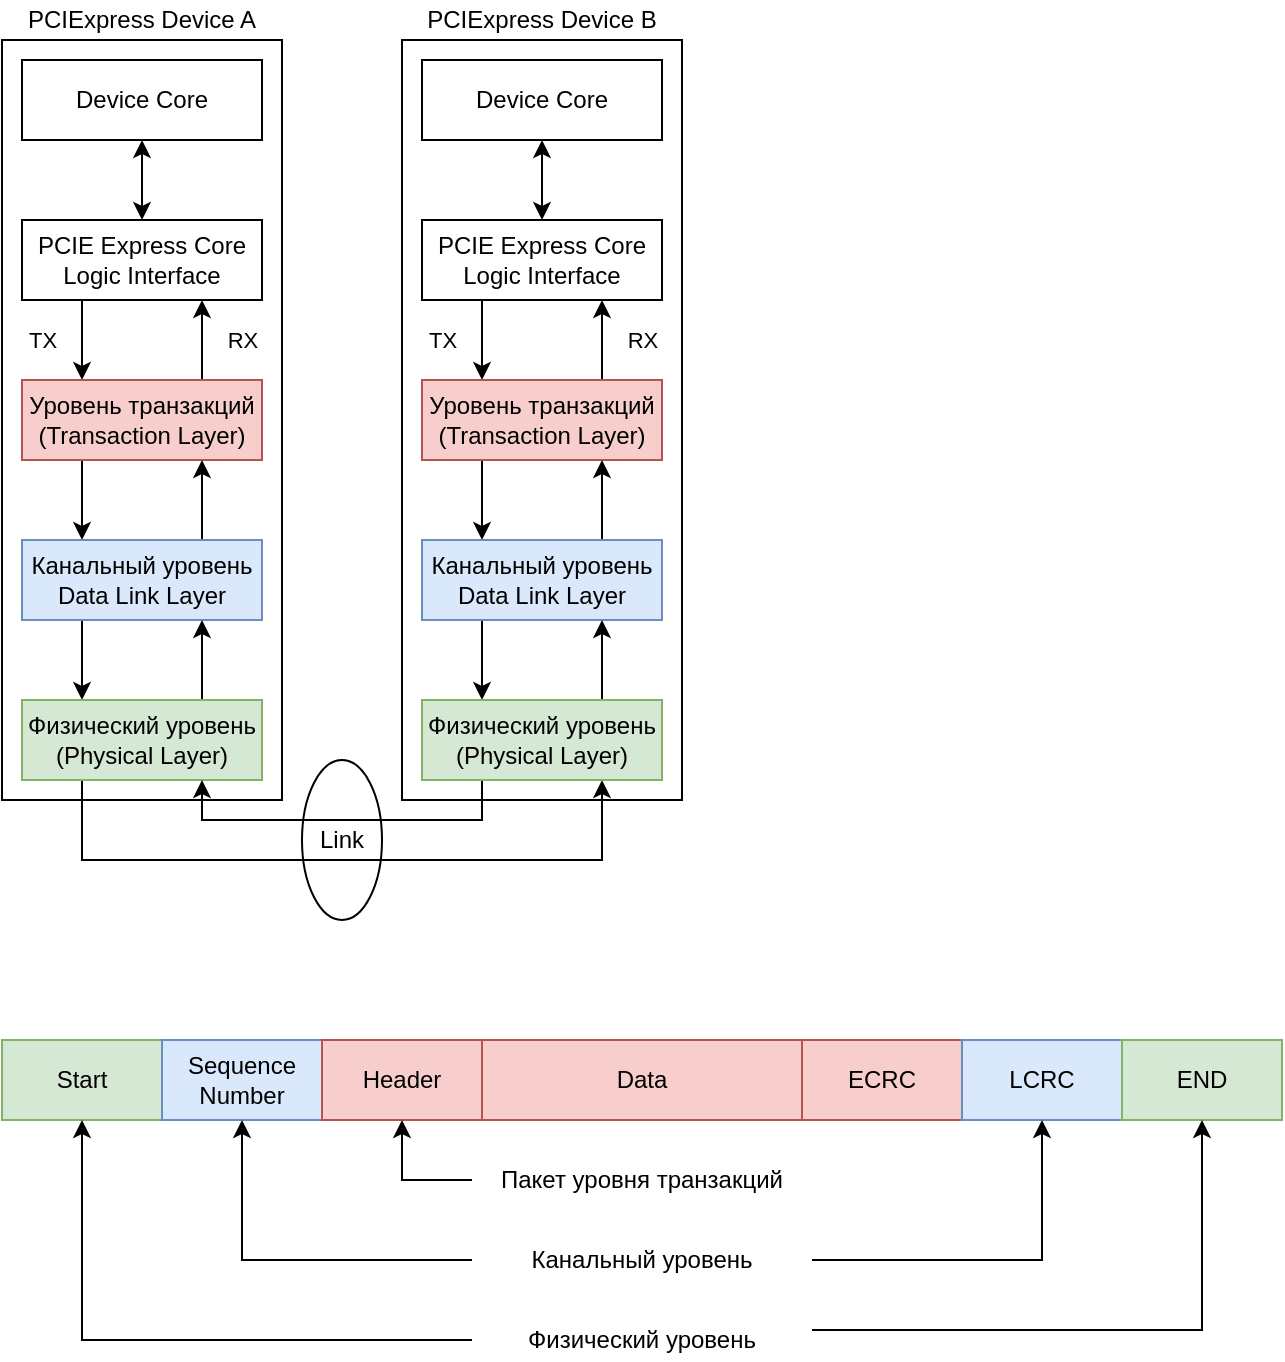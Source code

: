 <mxfile version="14.9.9" type="device"><diagram id="Y37vOt7BlEggfZ7gWae3" name="Page-1"><mxGraphModel dx="1422" dy="834" grid="1" gridSize="10" guides="1" tooltips="1" connect="1" arrows="1" fold="1" page="1" pageScale="1" pageWidth="827" pageHeight="1169" math="0" shadow="0"><root><mxCell id="0"/><mxCell id="1" parent="0"/><mxCell id="6ZKeXBTlNfHTLHXJJAaK-1" value="PCIExpress Device A" style="text;html=1;strokeColor=none;fillColor=none;align=center;verticalAlign=middle;whiteSpace=wrap;rounded=0;" vertex="1" parent="1"><mxGeometry x="50" y="40" width="120" height="20" as="geometry"/></mxCell><mxCell id="6ZKeXBTlNfHTLHXJJAaK-2" value="PCIExpress Device B" style="text;html=1;strokeColor=none;fillColor=none;align=center;verticalAlign=middle;whiteSpace=wrap;rounded=0;" vertex="1" parent="1"><mxGeometry x="250" y="40" width="120" height="20" as="geometry"/></mxCell><mxCell id="6ZKeXBTlNfHTLHXJJAaK-3" value="Device Core" style="rounded=0;whiteSpace=wrap;html=1;" vertex="1" parent="1"><mxGeometry x="50" y="70" width="120" height="40" as="geometry"/></mxCell><mxCell id="6ZKeXBTlNfHTLHXJJAaK-12" value="TX" style="edgeStyle=orthogonalEdgeStyle;rounded=0;orthogonalLoop=1;jettySize=auto;html=1;exitX=0.25;exitY=1;exitDx=0;exitDy=0;entryX=0.25;entryY=0;entryDx=0;entryDy=0;" edge="1" parent="1" source="6ZKeXBTlNfHTLHXJJAaK-4" target="6ZKeXBTlNfHTLHXJJAaK-5"><mxGeometry y="-20" relative="1" as="geometry"><mxPoint as="offset"/></mxGeometry></mxCell><mxCell id="6ZKeXBTlNfHTLHXJJAaK-14" style="edgeStyle=orthogonalEdgeStyle;rounded=0;orthogonalLoop=1;jettySize=auto;html=1;exitX=0.5;exitY=0;exitDx=0;exitDy=0;entryX=0.5;entryY=1;entryDx=0;entryDy=0;startArrow=classic;startFill=1;" edge="1" parent="1" source="6ZKeXBTlNfHTLHXJJAaK-4" target="6ZKeXBTlNfHTLHXJJAaK-3"><mxGeometry relative="1" as="geometry"/></mxCell><mxCell id="6ZKeXBTlNfHTLHXJJAaK-4" value="PCIE Express Core&lt;br&gt;Logic Interface" style="rounded=0;whiteSpace=wrap;html=1;" vertex="1" parent="1"><mxGeometry x="50" y="150" width="120" height="40" as="geometry"/></mxCell><mxCell id="6ZKeXBTlNfHTLHXJJAaK-10" style="edgeStyle=orthogonalEdgeStyle;rounded=0;orthogonalLoop=1;jettySize=auto;html=1;exitX=0.25;exitY=1;exitDx=0;exitDy=0;entryX=0.25;entryY=0;entryDx=0;entryDy=0;" edge="1" parent="1" source="6ZKeXBTlNfHTLHXJJAaK-5" target="6ZKeXBTlNfHTLHXJJAaK-6"><mxGeometry relative="1" as="geometry"/></mxCell><mxCell id="6ZKeXBTlNfHTLHXJJAaK-13" value="RX" style="edgeStyle=orthogonalEdgeStyle;rounded=0;orthogonalLoop=1;jettySize=auto;html=1;exitX=0.75;exitY=0;exitDx=0;exitDy=0;entryX=0.75;entryY=1;entryDx=0;entryDy=0;" edge="1" parent="1" source="6ZKeXBTlNfHTLHXJJAaK-5" target="6ZKeXBTlNfHTLHXJJAaK-4"><mxGeometry y="-20" relative="1" as="geometry"><mxPoint as="offset"/></mxGeometry></mxCell><mxCell id="6ZKeXBTlNfHTLHXJJAaK-5" value="Уровень транзакций (Transaction Layer)" style="rounded=0;whiteSpace=wrap;html=1;fillColor=#f8cecc;strokeColor=#b85450;" vertex="1" parent="1"><mxGeometry x="50" y="230" width="120" height="40" as="geometry"/></mxCell><mxCell id="6ZKeXBTlNfHTLHXJJAaK-8" style="edgeStyle=orthogonalEdgeStyle;rounded=0;orthogonalLoop=1;jettySize=auto;html=1;exitX=0.25;exitY=1;exitDx=0;exitDy=0;entryX=0.25;entryY=0;entryDx=0;entryDy=0;" edge="1" parent="1" source="6ZKeXBTlNfHTLHXJJAaK-6" target="6ZKeXBTlNfHTLHXJJAaK-7"><mxGeometry relative="1" as="geometry"/></mxCell><mxCell id="6ZKeXBTlNfHTLHXJJAaK-11" style="edgeStyle=orthogonalEdgeStyle;rounded=0;orthogonalLoop=1;jettySize=auto;html=1;exitX=0.75;exitY=0;exitDx=0;exitDy=0;entryX=0.75;entryY=1;entryDx=0;entryDy=0;" edge="1" parent="1" source="6ZKeXBTlNfHTLHXJJAaK-6" target="6ZKeXBTlNfHTLHXJJAaK-5"><mxGeometry relative="1" as="geometry"/></mxCell><mxCell id="6ZKeXBTlNfHTLHXJJAaK-6" value="Канальный уровень&lt;br&gt;Data Link Layer" style="rounded=0;whiteSpace=wrap;html=1;fillColor=#dae8fc;strokeColor=#6c8ebf;" vertex="1" parent="1"><mxGeometry x="50" y="310" width="120" height="40" as="geometry"/></mxCell><mxCell id="6ZKeXBTlNfHTLHXJJAaK-9" style="edgeStyle=orthogonalEdgeStyle;rounded=0;orthogonalLoop=1;jettySize=auto;html=1;exitX=0.75;exitY=0;exitDx=0;exitDy=0;entryX=0.75;entryY=1;entryDx=0;entryDy=0;" edge="1" parent="1" source="6ZKeXBTlNfHTLHXJJAaK-7" target="6ZKeXBTlNfHTLHXJJAaK-6"><mxGeometry relative="1" as="geometry"/></mxCell><mxCell id="6ZKeXBTlNfHTLHXJJAaK-28" style="edgeStyle=orthogonalEdgeStyle;rounded=0;orthogonalLoop=1;jettySize=auto;html=1;exitX=0.25;exitY=1;exitDx=0;exitDy=0;entryX=0.75;entryY=1;entryDx=0;entryDy=0;startArrow=none;startFill=0;" edge="1" parent="1" source="6ZKeXBTlNfHTLHXJJAaK-7" target="6ZKeXBTlNfHTLHXJJAaK-26"><mxGeometry relative="1" as="geometry"><Array as="points"><mxPoint x="80" y="470"/><mxPoint x="340" y="470"/></Array></mxGeometry></mxCell><mxCell id="6ZKeXBTlNfHTLHXJJAaK-7" value="Физический уровень&lt;br&gt;(Physical Layer)" style="rounded=0;whiteSpace=wrap;html=1;fillColor=#d5e8d4;strokeColor=#82b366;" vertex="1" parent="1"><mxGeometry x="50" y="390" width="120" height="40" as="geometry"/></mxCell><mxCell id="6ZKeXBTlNfHTLHXJJAaK-15" value="Device Core" style="rounded=0;whiteSpace=wrap;html=1;" vertex="1" parent="1"><mxGeometry x="250" y="70" width="120" height="40" as="geometry"/></mxCell><mxCell id="6ZKeXBTlNfHTLHXJJAaK-16" value="TX" style="edgeStyle=orthogonalEdgeStyle;rounded=0;orthogonalLoop=1;jettySize=auto;html=1;exitX=0.25;exitY=1;exitDx=0;exitDy=0;entryX=0.25;entryY=0;entryDx=0;entryDy=0;" edge="1" source="6ZKeXBTlNfHTLHXJJAaK-18" target="6ZKeXBTlNfHTLHXJJAaK-21" parent="1"><mxGeometry y="-20" relative="1" as="geometry"><mxPoint as="offset"/></mxGeometry></mxCell><mxCell id="6ZKeXBTlNfHTLHXJJAaK-17" style="edgeStyle=orthogonalEdgeStyle;rounded=0;orthogonalLoop=1;jettySize=auto;html=1;exitX=0.5;exitY=0;exitDx=0;exitDy=0;entryX=0.5;entryY=1;entryDx=0;entryDy=0;startArrow=classic;startFill=1;" edge="1" source="6ZKeXBTlNfHTLHXJJAaK-18" target="6ZKeXBTlNfHTLHXJJAaK-15" parent="1"><mxGeometry relative="1" as="geometry"/></mxCell><mxCell id="6ZKeXBTlNfHTLHXJJAaK-18" value="PCIE Express Core&lt;br&gt;Logic Interface" style="rounded=0;whiteSpace=wrap;html=1;" vertex="1" parent="1"><mxGeometry x="250" y="150" width="120" height="40" as="geometry"/></mxCell><mxCell id="6ZKeXBTlNfHTLHXJJAaK-19" style="edgeStyle=orthogonalEdgeStyle;rounded=0;orthogonalLoop=1;jettySize=auto;html=1;exitX=0.25;exitY=1;exitDx=0;exitDy=0;entryX=0.25;entryY=0;entryDx=0;entryDy=0;" edge="1" source="6ZKeXBTlNfHTLHXJJAaK-21" target="6ZKeXBTlNfHTLHXJJAaK-24" parent="1"><mxGeometry relative="1" as="geometry"/></mxCell><mxCell id="6ZKeXBTlNfHTLHXJJAaK-20" value="RX" style="edgeStyle=orthogonalEdgeStyle;rounded=0;orthogonalLoop=1;jettySize=auto;html=1;exitX=0.75;exitY=0;exitDx=0;exitDy=0;entryX=0.75;entryY=1;entryDx=0;entryDy=0;" edge="1" source="6ZKeXBTlNfHTLHXJJAaK-21" target="6ZKeXBTlNfHTLHXJJAaK-18" parent="1"><mxGeometry y="-20" relative="1" as="geometry"><mxPoint as="offset"/></mxGeometry></mxCell><mxCell id="6ZKeXBTlNfHTLHXJJAaK-21" value="Уровень транзакций (Transaction Layer)" style="rounded=0;whiteSpace=wrap;html=1;fillColor=#f8cecc;strokeColor=#b85450;" vertex="1" parent="1"><mxGeometry x="250" y="230" width="120" height="40" as="geometry"/></mxCell><mxCell id="6ZKeXBTlNfHTLHXJJAaK-22" style="edgeStyle=orthogonalEdgeStyle;rounded=0;orthogonalLoop=1;jettySize=auto;html=1;exitX=0.25;exitY=1;exitDx=0;exitDy=0;entryX=0.25;entryY=0;entryDx=0;entryDy=0;" edge="1" source="6ZKeXBTlNfHTLHXJJAaK-24" target="6ZKeXBTlNfHTLHXJJAaK-26" parent="1"><mxGeometry relative="1" as="geometry"/></mxCell><mxCell id="6ZKeXBTlNfHTLHXJJAaK-23" style="edgeStyle=orthogonalEdgeStyle;rounded=0;orthogonalLoop=1;jettySize=auto;html=1;exitX=0.75;exitY=0;exitDx=0;exitDy=0;entryX=0.75;entryY=1;entryDx=0;entryDy=0;" edge="1" source="6ZKeXBTlNfHTLHXJJAaK-24" target="6ZKeXBTlNfHTLHXJJAaK-21" parent="1"><mxGeometry relative="1" as="geometry"/></mxCell><mxCell id="6ZKeXBTlNfHTLHXJJAaK-24" value="Канальный уровень&lt;br&gt;Data Link Layer" style="rounded=0;whiteSpace=wrap;html=1;fillColor=#dae8fc;strokeColor=#6c8ebf;" vertex="1" parent="1"><mxGeometry x="250" y="310" width="120" height="40" as="geometry"/></mxCell><mxCell id="6ZKeXBTlNfHTLHXJJAaK-25" style="edgeStyle=orthogonalEdgeStyle;rounded=0;orthogonalLoop=1;jettySize=auto;html=1;exitX=0.75;exitY=0;exitDx=0;exitDy=0;entryX=0.75;entryY=1;entryDx=0;entryDy=0;" edge="1" source="6ZKeXBTlNfHTLHXJJAaK-26" target="6ZKeXBTlNfHTLHXJJAaK-24" parent="1"><mxGeometry relative="1" as="geometry"/></mxCell><mxCell id="6ZKeXBTlNfHTLHXJJAaK-27" style="edgeStyle=orthogonalEdgeStyle;rounded=0;orthogonalLoop=1;jettySize=auto;html=1;exitX=0.25;exitY=1;exitDx=0;exitDy=0;entryX=0.75;entryY=1;entryDx=0;entryDy=0;startArrow=none;startFill=0;" edge="1" parent="1" source="6ZKeXBTlNfHTLHXJJAaK-26" target="6ZKeXBTlNfHTLHXJJAaK-7"><mxGeometry relative="1" as="geometry"/></mxCell><mxCell id="6ZKeXBTlNfHTLHXJJAaK-26" value="Физический уровень&lt;br&gt;(Physical Layer)" style="rounded=0;whiteSpace=wrap;html=1;fillColor=#d5e8d4;strokeColor=#82b366;" vertex="1" parent="1"><mxGeometry x="250" y="390" width="120" height="40" as="geometry"/></mxCell><mxCell id="6ZKeXBTlNfHTLHXJJAaK-29" value="Link" style="ellipse;whiteSpace=wrap;html=1;fillColor=none;" vertex="1" parent="1"><mxGeometry x="190" y="420" width="40" height="80" as="geometry"/></mxCell><mxCell id="6ZKeXBTlNfHTLHXJJAaK-31" value="" style="rounded=0;whiteSpace=wrap;html=1;fillColor=none;" vertex="1" parent="1"><mxGeometry x="240" y="60" width="140" height="380" as="geometry"/></mxCell><mxCell id="6ZKeXBTlNfHTLHXJJAaK-32" value="" style="rounded=0;whiteSpace=wrap;html=1;fillColor=none;" vertex="1" parent="1"><mxGeometry x="40" y="60" width="140" height="380" as="geometry"/></mxCell><mxCell id="6ZKeXBTlNfHTLHXJJAaK-33" value="Start" style="rounded=0;whiteSpace=wrap;html=1;fillColor=#d5e8d4;strokeColor=#82b366;" vertex="1" parent="1"><mxGeometry x="40" y="560" width="80" height="40" as="geometry"/></mxCell><mxCell id="6ZKeXBTlNfHTLHXJJAaK-34" value="Sequence Number" style="rounded=0;whiteSpace=wrap;html=1;fillColor=#dae8fc;strokeColor=#6c8ebf;" vertex="1" parent="1"><mxGeometry x="120" y="560" width="80" height="40" as="geometry"/></mxCell><mxCell id="6ZKeXBTlNfHTLHXJJAaK-35" value="Header" style="rounded=0;whiteSpace=wrap;html=1;fillColor=#f8cecc;strokeColor=#b85450;" vertex="1" parent="1"><mxGeometry x="200" y="560" width="80" height="40" as="geometry"/></mxCell><mxCell id="6ZKeXBTlNfHTLHXJJAaK-36" value="Data" style="rounded=0;whiteSpace=wrap;html=1;fillColor=#f8cecc;strokeColor=#b85450;" vertex="1" parent="1"><mxGeometry x="280" y="560" width="160" height="40" as="geometry"/></mxCell><mxCell id="6ZKeXBTlNfHTLHXJJAaK-37" value="ECRC" style="rounded=0;whiteSpace=wrap;html=1;fillColor=#f8cecc;strokeColor=#b85450;" vertex="1" parent="1"><mxGeometry x="440" y="560" width="80" height="40" as="geometry"/></mxCell><mxCell id="6ZKeXBTlNfHTLHXJJAaK-38" value="LCRC" style="rounded=0;whiteSpace=wrap;html=1;fillColor=#dae8fc;strokeColor=#6c8ebf;" vertex="1" parent="1"><mxGeometry x="520" y="560" width="80" height="40" as="geometry"/></mxCell><mxCell id="6ZKeXBTlNfHTLHXJJAaK-39" value="END" style="rounded=0;whiteSpace=wrap;html=1;fillColor=#d5e8d4;strokeColor=#82b366;" vertex="1" parent="1"><mxGeometry x="600" y="560" width="80" height="40" as="geometry"/></mxCell><mxCell id="6ZKeXBTlNfHTLHXJJAaK-47" style="edgeStyle=orthogonalEdgeStyle;rounded=0;orthogonalLoop=1;jettySize=auto;html=1;exitX=0;exitY=0.5;exitDx=0;exitDy=0;entryX=0.5;entryY=1;entryDx=0;entryDy=0;startArrow=none;startFill=0;" edge="1" parent="1" source="6ZKeXBTlNfHTLHXJJAaK-40" target="6ZKeXBTlNfHTLHXJJAaK-35"><mxGeometry relative="1" as="geometry"/></mxCell><mxCell id="6ZKeXBTlNfHTLHXJJAaK-40" value="Пакет уровня транзакций" style="text;html=1;strokeColor=none;fillColor=none;align=center;verticalAlign=middle;whiteSpace=wrap;rounded=0;" vertex="1" parent="1"><mxGeometry x="275" y="620" width="170" height="20" as="geometry"/></mxCell><mxCell id="6ZKeXBTlNfHTLHXJJAaK-45" style="edgeStyle=orthogonalEdgeStyle;rounded=0;orthogonalLoop=1;jettySize=auto;html=1;exitX=1;exitY=0.5;exitDx=0;exitDy=0;startArrow=none;startFill=0;" edge="1" parent="1" source="6ZKeXBTlNfHTLHXJJAaK-41" target="6ZKeXBTlNfHTLHXJJAaK-38"><mxGeometry relative="1" as="geometry"/></mxCell><mxCell id="6ZKeXBTlNfHTLHXJJAaK-46" style="edgeStyle=orthogonalEdgeStyle;rounded=0;orthogonalLoop=1;jettySize=auto;html=1;exitX=0;exitY=0.5;exitDx=0;exitDy=0;entryX=0.5;entryY=1;entryDx=0;entryDy=0;startArrow=none;startFill=0;" edge="1" parent="1" source="6ZKeXBTlNfHTLHXJJAaK-41" target="6ZKeXBTlNfHTLHXJJAaK-34"><mxGeometry relative="1" as="geometry"/></mxCell><mxCell id="6ZKeXBTlNfHTLHXJJAaK-41" value="Канальный уровень" style="text;html=1;strokeColor=none;fillColor=none;align=center;verticalAlign=middle;whiteSpace=wrap;rounded=0;" vertex="1" parent="1"><mxGeometry x="275" y="660" width="170" height="20" as="geometry"/></mxCell><mxCell id="6ZKeXBTlNfHTLHXJJAaK-43" style="edgeStyle=orthogonalEdgeStyle;rounded=0;orthogonalLoop=1;jettySize=auto;html=1;exitX=0;exitY=0.5;exitDx=0;exitDy=0;entryX=0.5;entryY=1;entryDx=0;entryDy=0;startArrow=none;startFill=0;" edge="1" parent="1" source="6ZKeXBTlNfHTLHXJJAaK-42" target="6ZKeXBTlNfHTLHXJJAaK-33"><mxGeometry relative="1" as="geometry"/></mxCell><mxCell id="6ZKeXBTlNfHTLHXJJAaK-44" style="edgeStyle=orthogonalEdgeStyle;rounded=0;orthogonalLoop=1;jettySize=auto;html=1;exitX=1;exitY=0.25;exitDx=0;exitDy=0;entryX=0.5;entryY=1;entryDx=0;entryDy=0;startArrow=none;startFill=0;" edge="1" parent="1" source="6ZKeXBTlNfHTLHXJJAaK-42" target="6ZKeXBTlNfHTLHXJJAaK-39"><mxGeometry relative="1" as="geometry"/></mxCell><mxCell id="6ZKeXBTlNfHTLHXJJAaK-42" value="Физический уровень" style="text;html=1;strokeColor=none;fillColor=none;align=center;verticalAlign=middle;whiteSpace=wrap;rounded=0;" vertex="1" parent="1"><mxGeometry x="275" y="700" width="170" height="20" as="geometry"/></mxCell></root></mxGraphModel></diagram></mxfile>